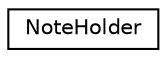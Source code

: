 digraph "Graphical Class Hierarchy"
{
  edge [fontname="Helvetica",fontsize="10",labelfontname="Helvetica",labelfontsize="10"];
  node [fontname="Helvetica",fontsize="10",shape=record];
  rankdir="LR";
  Node0 [label="NoteHolder",height=0.2,width=0.4,color="black", fillcolor="white", style="filled",URL="$classNoteHolder.html"];
}
